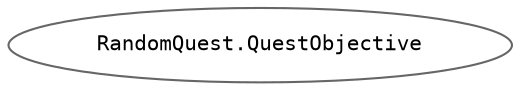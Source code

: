 digraph "Graphical Class Hierarchy"
{
 // INTERACTIVE_SVG=YES
 // LATEX_PDF_SIZE
  bgcolor="transparent";
  edge [fontname=Helvetica,fontsize=10,labelfontname=Helvetica,labelfontsize=10];
  node [fontname=Helvetica,fontsize=10,fontname=Consolas fontsize=10 style=filled height=0.2 width=0.4 margin=0.1];
  rankdir="LR";
  Node0 [id="Node000000",label="RandomQuest.QuestObjective",height=0.2,width=0.4,color="grey40", fillcolor="white", style="filled",URL="$class_random_quest_1_1_quest_objective.html",tooltip="퀘스트 설명, 현재 횟수, 필요 횟수, 완료 여부"];
}
